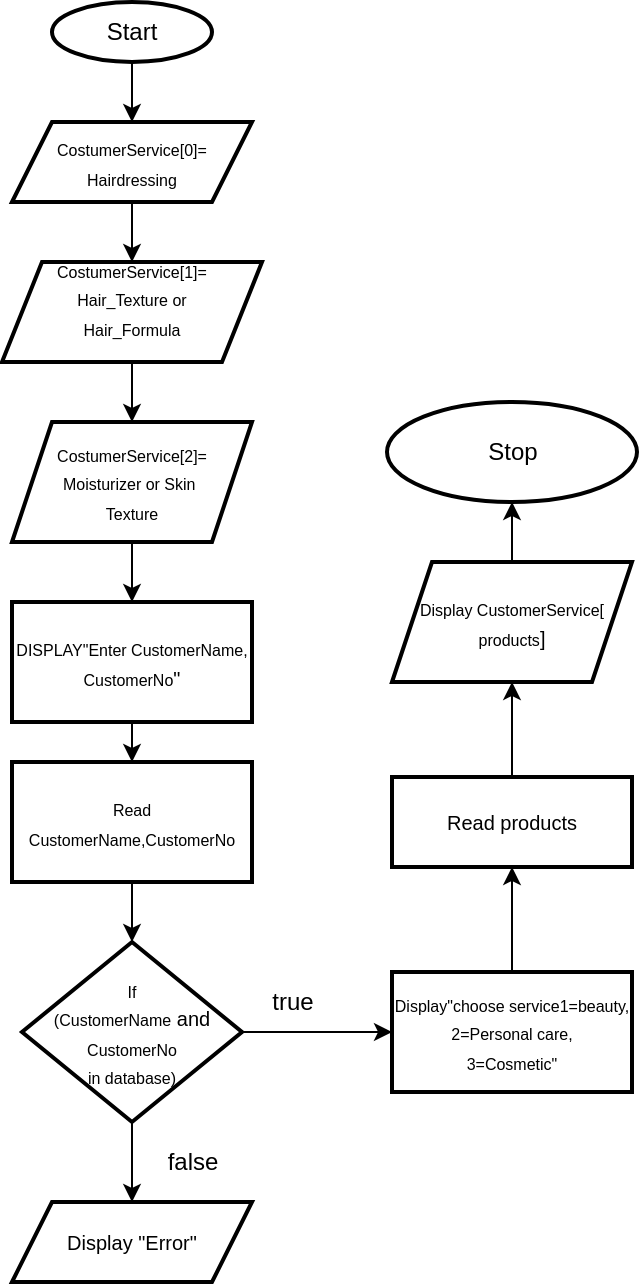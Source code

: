 <mxfile version="14.5.1" type="device"><diagram id="Xb9SK7ivgqh-49tl8INT" name="Page-1"><mxGraphModel dx="273" dy="697" grid="1" gridSize="10" guides="1" tooltips="1" connect="1" arrows="1" fold="1" page="1" pageScale="1" pageWidth="827" pageHeight="1169" math="0" shadow="0"><root><mxCell id="0"/><mxCell id="1" parent="0"/><mxCell id="ZbGz4i2jiAb9abkC4Klk-3" value="" style="edgeStyle=orthogonalEdgeStyle;rounded=0;orthogonalLoop=1;jettySize=auto;html=1;" edge="1" parent="1" source="ZbGz4i2jiAb9abkC4Klk-1" target="ZbGz4i2jiAb9abkC4Klk-2"><mxGeometry relative="1" as="geometry"/></mxCell><mxCell id="ZbGz4i2jiAb9abkC4Klk-1" value="Start" style="strokeWidth=2;html=1;shape=mxgraph.flowchart.start_1;whiteSpace=wrap;" vertex="1" parent="1"><mxGeometry x="50" y="10" width="80" height="30" as="geometry"/></mxCell><mxCell id="ZbGz4i2jiAb9abkC4Klk-5" value="" style="edgeStyle=orthogonalEdgeStyle;rounded=0;orthogonalLoop=1;jettySize=auto;html=1;" edge="1" parent="1" source="ZbGz4i2jiAb9abkC4Klk-2" target="ZbGz4i2jiAb9abkC4Klk-4"><mxGeometry relative="1" as="geometry"/></mxCell><mxCell id="ZbGz4i2jiAb9abkC4Klk-2" value="&lt;span style=&quot;font-size: 8px&quot;&gt;CostumerService[0]=&lt;br&gt;Hairdressing&lt;br&gt;&lt;/span&gt;" style="shape=parallelogram;perimeter=parallelogramPerimeter;whiteSpace=wrap;html=1;fixedSize=1;strokeWidth=2;" vertex="1" parent="1"><mxGeometry x="30" y="70" width="120" height="40" as="geometry"/></mxCell><mxCell id="ZbGz4i2jiAb9abkC4Klk-7" value="" style="edgeStyle=orthogonalEdgeStyle;rounded=0;orthogonalLoop=1;jettySize=auto;html=1;" edge="1" parent="1" source="ZbGz4i2jiAb9abkC4Klk-4" target="ZbGz4i2jiAb9abkC4Klk-6"><mxGeometry relative="1" as="geometry"/></mxCell><mxCell id="ZbGz4i2jiAb9abkC4Klk-4" value="&lt;font style=&quot;font-size: 8px&quot;&gt;CostumerService[1]=&lt;br&gt;Hair_Texture or&lt;br&gt;Hair_Formula&lt;br&gt;&lt;br&gt;&lt;/font&gt;" style="shape=parallelogram;perimeter=parallelogramPerimeter;whiteSpace=wrap;html=1;fixedSize=1;strokeWidth=2;" vertex="1" parent="1"><mxGeometry x="25" y="140" width="130" height="50" as="geometry"/></mxCell><mxCell id="ZbGz4i2jiAb9abkC4Klk-10" value="" style="edgeStyle=orthogonalEdgeStyle;rounded=0;orthogonalLoop=1;jettySize=auto;html=1;" edge="1" parent="1" source="ZbGz4i2jiAb9abkC4Klk-6" target="ZbGz4i2jiAb9abkC4Klk-9"><mxGeometry relative="1" as="geometry"/></mxCell><mxCell id="ZbGz4i2jiAb9abkC4Klk-6" value="&lt;font style=&quot;font-size: 8px&quot;&gt;C&lt;/font&gt;&lt;font style=&quot;font-size: 8px&quot;&gt;ostumerService&lt;/font&gt;&lt;font style=&quot;font-size: 8px&quot;&gt;[2]=&lt;br&gt;Moisturizer or Skin&lt;/font&gt;&lt;font style=&quot;font-size: 8px&quot;&gt;&lt;font size=&quot;1&quot;&gt;&amp;nbsp;&lt;br&gt;&lt;/font&gt;Texture&lt;br&gt;&lt;/font&gt;" style="shape=parallelogram;perimeter=parallelogramPerimeter;whiteSpace=wrap;html=1;fixedSize=1;strokeWidth=2;" vertex="1" parent="1"><mxGeometry x="30" y="220" width="120" height="60" as="geometry"/></mxCell><mxCell id="ZbGz4i2jiAb9abkC4Klk-12" value="" style="edgeStyle=orthogonalEdgeStyle;rounded=0;orthogonalLoop=1;jettySize=auto;html=1;" edge="1" parent="1" source="ZbGz4i2jiAb9abkC4Klk-9" target="ZbGz4i2jiAb9abkC4Klk-11"><mxGeometry relative="1" as="geometry"/></mxCell><mxCell id="ZbGz4i2jiAb9abkC4Klk-9" value="&lt;font style=&quot;font-size: 8px&quot;&gt;DISPLAY&quot;Enter CustomerName&lt;/font&gt;&lt;font style=&quot;font-size: 8px&quot;&gt;,&lt;br&gt;CustomerNo&lt;/font&gt;&lt;font&gt;&lt;font size=&quot;1&quot;&gt;&quot;&lt;/font&gt;&lt;br&gt;&lt;/font&gt;" style="whiteSpace=wrap;html=1;strokeWidth=2;" vertex="1" parent="1"><mxGeometry x="30" y="310" width="120" height="60" as="geometry"/></mxCell><mxCell id="ZbGz4i2jiAb9abkC4Klk-14" value="" style="edgeStyle=orthogonalEdgeStyle;rounded=0;orthogonalLoop=1;jettySize=auto;html=1;" edge="1" parent="1" source="ZbGz4i2jiAb9abkC4Klk-11" target="ZbGz4i2jiAb9abkC4Klk-13"><mxGeometry relative="1" as="geometry"/></mxCell><mxCell id="ZbGz4i2jiAb9abkC4Klk-11" value="&lt;span style=&quot;font-size: 8px&quot;&gt;Read CustomerName,CustomerNo&lt;/span&gt;" style="whiteSpace=wrap;html=1;strokeWidth=2;" vertex="1" parent="1"><mxGeometry x="30" y="390" width="120" height="60" as="geometry"/></mxCell><mxCell id="ZbGz4i2jiAb9abkC4Klk-16" value="" style="edgeStyle=orthogonalEdgeStyle;rounded=0;orthogonalLoop=1;jettySize=auto;html=1;" edge="1" parent="1" source="ZbGz4i2jiAb9abkC4Klk-13" target="ZbGz4i2jiAb9abkC4Klk-15"><mxGeometry relative="1" as="geometry"/></mxCell><mxCell id="ZbGz4i2jiAb9abkC4Klk-28" value="" style="edgeStyle=orthogonalEdgeStyle;rounded=0;orthogonalLoop=1;jettySize=auto;html=1;" edge="1" parent="1" source="ZbGz4i2jiAb9abkC4Klk-13" target="ZbGz4i2jiAb9abkC4Klk-27"><mxGeometry relative="1" as="geometry"/></mxCell><mxCell id="ZbGz4i2jiAb9abkC4Klk-13" value="&lt;font style=&quot;font-size: 8px&quot;&gt;If&lt;br&gt;(CustomerName&lt;/font&gt;&lt;font style=&quot;font-size: 8px&quot;&gt;&lt;font size=&quot;1&quot;&gt;&amp;nbsp;and&lt;br&gt;&lt;/font&gt;CustomerNo&lt;br&gt;in database)&lt;br&gt;&lt;/font&gt;" style="rhombus;whiteSpace=wrap;html=1;strokeWidth=2;" vertex="1" parent="1"><mxGeometry x="35" y="480" width="110" height="90" as="geometry"/></mxCell><mxCell id="ZbGz4i2jiAb9abkC4Klk-20" value="" style="edgeStyle=orthogonalEdgeStyle;rounded=0;orthogonalLoop=1;jettySize=auto;html=1;" edge="1" parent="1" source="ZbGz4i2jiAb9abkC4Klk-15" target="ZbGz4i2jiAb9abkC4Klk-19"><mxGeometry relative="1" as="geometry"/></mxCell><mxCell id="ZbGz4i2jiAb9abkC4Klk-15" value="&lt;font style=&quot;font-size: 8px&quot;&gt;D&lt;/font&gt;&lt;font style=&quot;font-size: 8px&quot;&gt;isplay&quot;choose service1=beauty,&lt;br&gt;2=Personal care,&lt;br&gt;3=Cosmetic&quot;&lt;br&gt;&lt;/font&gt;" style="whiteSpace=wrap;html=1;strokeWidth=2;" vertex="1" parent="1"><mxGeometry x="220" y="495" width="120" height="60" as="geometry"/></mxCell><mxCell id="ZbGz4i2jiAb9abkC4Klk-22" value="" style="edgeStyle=orthogonalEdgeStyle;rounded=0;orthogonalLoop=1;jettySize=auto;html=1;" edge="1" parent="1" source="ZbGz4i2jiAb9abkC4Klk-19" target="ZbGz4i2jiAb9abkC4Klk-21"><mxGeometry relative="1" as="geometry"/></mxCell><mxCell id="ZbGz4i2jiAb9abkC4Klk-19" value="&lt;font size=&quot;1&quot;&gt;Read products&lt;/font&gt;" style="whiteSpace=wrap;html=1;strokeWidth=2;" vertex="1" parent="1"><mxGeometry x="220" y="397.5" width="120" height="45" as="geometry"/></mxCell><mxCell id="ZbGz4i2jiAb9abkC4Klk-26" value="" style="edgeStyle=orthogonalEdgeStyle;rounded=0;orthogonalLoop=1;jettySize=auto;html=1;" edge="1" parent="1" source="ZbGz4i2jiAb9abkC4Klk-21" target="ZbGz4i2jiAb9abkC4Klk-25"><mxGeometry relative="1" as="geometry"/></mxCell><mxCell id="ZbGz4i2jiAb9abkC4Klk-21" value="&lt;font style=&quot;font-size: 8px&quot;&gt;Display CustomerService&lt;/font&gt;&lt;font style=&quot;font-size: 8px&quot;&gt;[&lt;br&gt;products&lt;/font&gt;&lt;font&gt;&lt;font size=&quot;1&quot;&gt;]&lt;/font&gt;&lt;br&gt;&lt;/font&gt;" style="shape=parallelogram;perimeter=parallelogramPerimeter;whiteSpace=wrap;html=1;fixedSize=1;strokeWidth=2;" vertex="1" parent="1"><mxGeometry x="220" y="290" width="120" height="60" as="geometry"/></mxCell><mxCell id="ZbGz4i2jiAb9abkC4Klk-25" value="Stop" style="ellipse;whiteSpace=wrap;html=1;strokeWidth=2;" vertex="1" parent="1"><mxGeometry x="217.5" y="210" width="125" height="50" as="geometry"/></mxCell><mxCell id="ZbGz4i2jiAb9abkC4Klk-27" value="&lt;font size=&quot;1&quot;&gt;Display &quot;Error&quot;&lt;/font&gt;" style="shape=parallelogram;perimeter=parallelogramPerimeter;whiteSpace=wrap;html=1;fixedSize=1;strokeWidth=2;" vertex="1" parent="1"><mxGeometry x="30" y="610" width="120" height="40" as="geometry"/></mxCell><mxCell id="ZbGz4i2jiAb9abkC4Klk-29" value="true" style="text;html=1;align=center;verticalAlign=middle;resizable=0;points=[];autosize=1;" vertex="1" parent="1"><mxGeometry x="150" y="500" width="40" height="20" as="geometry"/></mxCell><mxCell id="ZbGz4i2jiAb9abkC4Klk-32" value="false" style="text;html=1;align=center;verticalAlign=middle;resizable=0;points=[];autosize=1;" vertex="1" parent="1"><mxGeometry x="100" y="580" width="40" height="20" as="geometry"/></mxCell></root></mxGraphModel></diagram></mxfile>